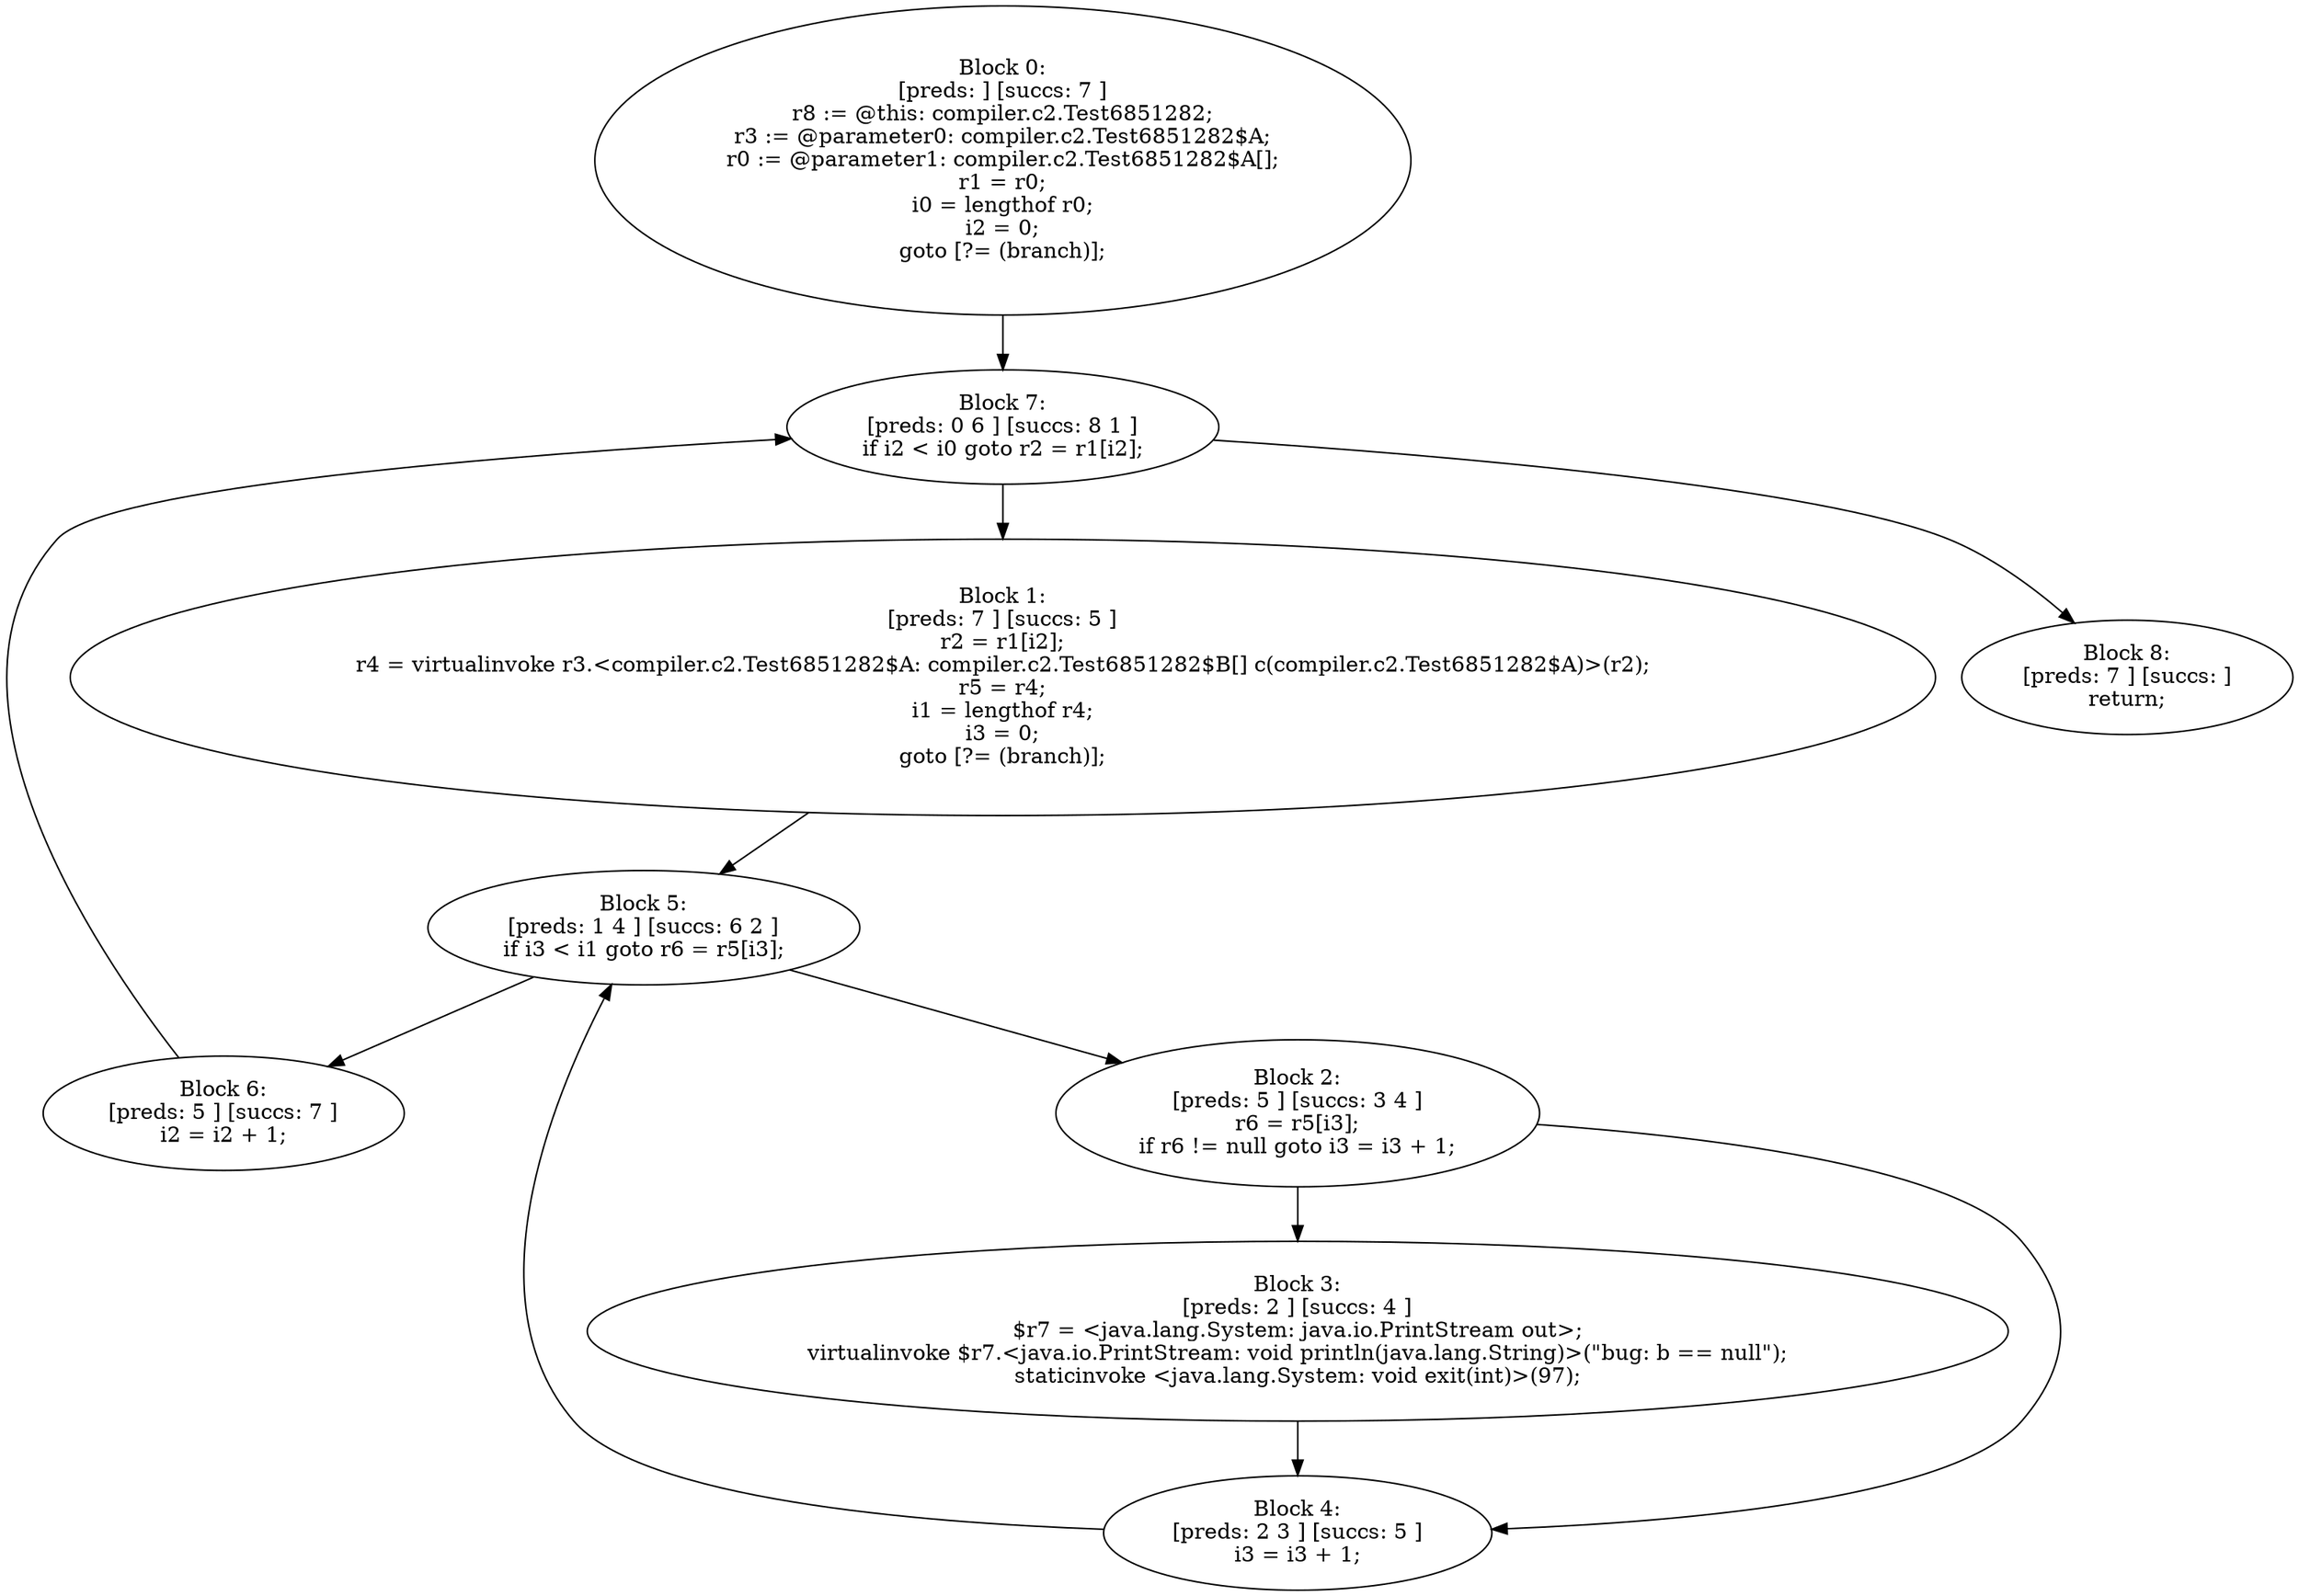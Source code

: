 digraph "unitGraph" {
    "Block 0:
[preds: ] [succs: 7 ]
r8 := @this: compiler.c2.Test6851282;
r3 := @parameter0: compiler.c2.Test6851282$A;
r0 := @parameter1: compiler.c2.Test6851282$A[];
r1 = r0;
i0 = lengthof r0;
i2 = 0;
goto [?= (branch)];
"
    "Block 1:
[preds: 7 ] [succs: 5 ]
r2 = r1[i2];
r4 = virtualinvoke r3.<compiler.c2.Test6851282$A: compiler.c2.Test6851282$B[] c(compiler.c2.Test6851282$A)>(r2);
r5 = r4;
i1 = lengthof r4;
i3 = 0;
goto [?= (branch)];
"
    "Block 2:
[preds: 5 ] [succs: 3 4 ]
r6 = r5[i3];
if r6 != null goto i3 = i3 + 1;
"
    "Block 3:
[preds: 2 ] [succs: 4 ]
$r7 = <java.lang.System: java.io.PrintStream out>;
virtualinvoke $r7.<java.io.PrintStream: void println(java.lang.String)>(\"bug: b == null\");
staticinvoke <java.lang.System: void exit(int)>(97);
"
    "Block 4:
[preds: 2 3 ] [succs: 5 ]
i3 = i3 + 1;
"
    "Block 5:
[preds: 1 4 ] [succs: 6 2 ]
if i3 < i1 goto r6 = r5[i3];
"
    "Block 6:
[preds: 5 ] [succs: 7 ]
i2 = i2 + 1;
"
    "Block 7:
[preds: 0 6 ] [succs: 8 1 ]
if i2 < i0 goto r2 = r1[i2];
"
    "Block 8:
[preds: 7 ] [succs: ]
return;
"
    "Block 0:
[preds: ] [succs: 7 ]
r8 := @this: compiler.c2.Test6851282;
r3 := @parameter0: compiler.c2.Test6851282$A;
r0 := @parameter1: compiler.c2.Test6851282$A[];
r1 = r0;
i0 = lengthof r0;
i2 = 0;
goto [?= (branch)];
"->"Block 7:
[preds: 0 6 ] [succs: 8 1 ]
if i2 < i0 goto r2 = r1[i2];
";
    "Block 1:
[preds: 7 ] [succs: 5 ]
r2 = r1[i2];
r4 = virtualinvoke r3.<compiler.c2.Test6851282$A: compiler.c2.Test6851282$B[] c(compiler.c2.Test6851282$A)>(r2);
r5 = r4;
i1 = lengthof r4;
i3 = 0;
goto [?= (branch)];
"->"Block 5:
[preds: 1 4 ] [succs: 6 2 ]
if i3 < i1 goto r6 = r5[i3];
";
    "Block 2:
[preds: 5 ] [succs: 3 4 ]
r6 = r5[i3];
if r6 != null goto i3 = i3 + 1;
"->"Block 3:
[preds: 2 ] [succs: 4 ]
$r7 = <java.lang.System: java.io.PrintStream out>;
virtualinvoke $r7.<java.io.PrintStream: void println(java.lang.String)>(\"bug: b == null\");
staticinvoke <java.lang.System: void exit(int)>(97);
";
    "Block 2:
[preds: 5 ] [succs: 3 4 ]
r6 = r5[i3];
if r6 != null goto i3 = i3 + 1;
"->"Block 4:
[preds: 2 3 ] [succs: 5 ]
i3 = i3 + 1;
";
    "Block 3:
[preds: 2 ] [succs: 4 ]
$r7 = <java.lang.System: java.io.PrintStream out>;
virtualinvoke $r7.<java.io.PrintStream: void println(java.lang.String)>(\"bug: b == null\");
staticinvoke <java.lang.System: void exit(int)>(97);
"->"Block 4:
[preds: 2 3 ] [succs: 5 ]
i3 = i3 + 1;
";
    "Block 4:
[preds: 2 3 ] [succs: 5 ]
i3 = i3 + 1;
"->"Block 5:
[preds: 1 4 ] [succs: 6 2 ]
if i3 < i1 goto r6 = r5[i3];
";
    "Block 5:
[preds: 1 4 ] [succs: 6 2 ]
if i3 < i1 goto r6 = r5[i3];
"->"Block 6:
[preds: 5 ] [succs: 7 ]
i2 = i2 + 1;
";
    "Block 5:
[preds: 1 4 ] [succs: 6 2 ]
if i3 < i1 goto r6 = r5[i3];
"->"Block 2:
[preds: 5 ] [succs: 3 4 ]
r6 = r5[i3];
if r6 != null goto i3 = i3 + 1;
";
    "Block 6:
[preds: 5 ] [succs: 7 ]
i2 = i2 + 1;
"->"Block 7:
[preds: 0 6 ] [succs: 8 1 ]
if i2 < i0 goto r2 = r1[i2];
";
    "Block 7:
[preds: 0 6 ] [succs: 8 1 ]
if i2 < i0 goto r2 = r1[i2];
"->"Block 8:
[preds: 7 ] [succs: ]
return;
";
    "Block 7:
[preds: 0 6 ] [succs: 8 1 ]
if i2 < i0 goto r2 = r1[i2];
"->"Block 1:
[preds: 7 ] [succs: 5 ]
r2 = r1[i2];
r4 = virtualinvoke r3.<compiler.c2.Test6851282$A: compiler.c2.Test6851282$B[] c(compiler.c2.Test6851282$A)>(r2);
r5 = r4;
i1 = lengthof r4;
i3 = 0;
goto [?= (branch)];
";
}
